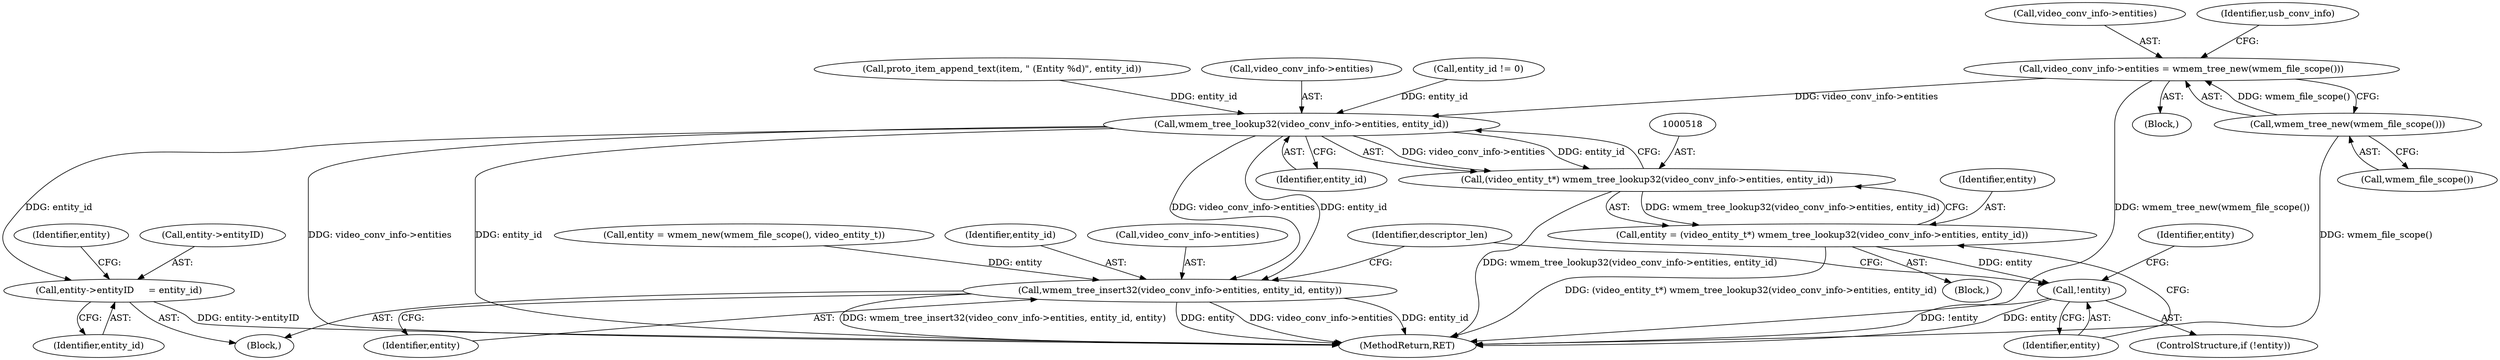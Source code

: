 digraph "0_wireshark_2cb5985bf47bdc8bea78d28483ed224abdd33dc6_2@pointer" {
"1000489" [label="(Call,video_conv_info->entities = wmem_tree_new(wmem_file_scope()))"];
"1000493" [label="(Call,wmem_tree_new(wmem_file_scope()))"];
"1000519" [label="(Call,wmem_tree_lookup32(video_conv_info->entities, entity_id))"];
"1000517" [label="(Call,(video_entity_t*) wmem_tree_lookup32(video_conv_info->entities, entity_id))"];
"1000515" [label="(Call,entity = (video_entity_t*) wmem_tree_lookup32(video_conv_info->entities, entity_id))"];
"1000525" [label="(Call,!entity)"];
"1000533" [label="(Call,entity->entityID     = entity_id)"];
"1000548" [label="(Call,wmem_tree_insert32(video_conv_info->entities, entity_id, entity))"];
"1000493" [label="(Call,wmem_tree_new(wmem_file_scope()))"];
"1000528" [label="(Call,entity = wmem_new(wmem_file_scope(), video_entity_t))"];
"1000556" [label="(MethodReturn,RET)"];
"1000552" [label="(Identifier,entity_id)"];
"1000555" [label="(Identifier,descriptor_len)"];
"1000494" [label="(Call,wmem_file_scope())"];
"1000537" [label="(Identifier,entity_id)"];
"1000533" [label="(Call,entity->entityID     = entity_id)"];
"1000517" [label="(Call,(video_entity_t*) wmem_tree_lookup32(video_conv_info->entities, entity_id))"];
"1000534" [label="(Call,entity->entityID)"];
"1000465" [label="(Block,)"];
"1000519" [label="(Call,wmem_tree_lookup32(video_conv_info->entities, entity_id))"];
"1000490" [label="(Call,video_conv_info->entities)"];
"1000483" [label="(Block,)"];
"1000516" [label="(Identifier,entity)"];
"1000553" [label="(Identifier,entity)"];
"1000529" [label="(Identifier,entity)"];
"1000549" [label="(Call,video_conv_info->entities)"];
"1000540" [label="(Identifier,entity)"];
"1000523" [label="(Identifier,entity_id)"];
"1000525" [label="(Call,!entity)"];
"1000548" [label="(Call,wmem_tree_insert32(video_conv_info->entities, entity_id, entity))"];
"1000452" [label="(Call,entity_id != 0)"];
"1000527" [label="(Block,)"];
"1000455" [label="(Call,proto_item_append_text(item, \" (Entity %d)\", entity_id))"];
"1000497" [label="(Identifier,usb_conv_info)"];
"1000520" [label="(Call,video_conv_info->entities)"];
"1000526" [label="(Identifier,entity)"];
"1000524" [label="(ControlStructure,if (!entity))"];
"1000515" [label="(Call,entity = (video_entity_t*) wmem_tree_lookup32(video_conv_info->entities, entity_id))"];
"1000489" [label="(Call,video_conv_info->entities = wmem_tree_new(wmem_file_scope()))"];
"1000489" -> "1000483"  [label="AST: "];
"1000489" -> "1000493"  [label="CFG: "];
"1000490" -> "1000489"  [label="AST: "];
"1000493" -> "1000489"  [label="AST: "];
"1000497" -> "1000489"  [label="CFG: "];
"1000489" -> "1000556"  [label="DDG: wmem_tree_new(wmem_file_scope())"];
"1000493" -> "1000489"  [label="DDG: wmem_file_scope()"];
"1000489" -> "1000519"  [label="DDG: video_conv_info->entities"];
"1000493" -> "1000494"  [label="CFG: "];
"1000494" -> "1000493"  [label="AST: "];
"1000493" -> "1000556"  [label="DDG: wmem_file_scope()"];
"1000519" -> "1000517"  [label="AST: "];
"1000519" -> "1000523"  [label="CFG: "];
"1000520" -> "1000519"  [label="AST: "];
"1000523" -> "1000519"  [label="AST: "];
"1000517" -> "1000519"  [label="CFG: "];
"1000519" -> "1000556"  [label="DDG: video_conv_info->entities"];
"1000519" -> "1000556"  [label="DDG: entity_id"];
"1000519" -> "1000517"  [label="DDG: video_conv_info->entities"];
"1000519" -> "1000517"  [label="DDG: entity_id"];
"1000452" -> "1000519"  [label="DDG: entity_id"];
"1000455" -> "1000519"  [label="DDG: entity_id"];
"1000519" -> "1000533"  [label="DDG: entity_id"];
"1000519" -> "1000548"  [label="DDG: video_conv_info->entities"];
"1000519" -> "1000548"  [label="DDG: entity_id"];
"1000517" -> "1000515"  [label="AST: "];
"1000518" -> "1000517"  [label="AST: "];
"1000515" -> "1000517"  [label="CFG: "];
"1000517" -> "1000556"  [label="DDG: wmem_tree_lookup32(video_conv_info->entities, entity_id)"];
"1000517" -> "1000515"  [label="DDG: wmem_tree_lookup32(video_conv_info->entities, entity_id)"];
"1000515" -> "1000465"  [label="AST: "];
"1000516" -> "1000515"  [label="AST: "];
"1000526" -> "1000515"  [label="CFG: "];
"1000515" -> "1000556"  [label="DDG: (video_entity_t*) wmem_tree_lookup32(video_conv_info->entities, entity_id)"];
"1000515" -> "1000525"  [label="DDG: entity"];
"1000525" -> "1000524"  [label="AST: "];
"1000525" -> "1000526"  [label="CFG: "];
"1000526" -> "1000525"  [label="AST: "];
"1000529" -> "1000525"  [label="CFG: "];
"1000555" -> "1000525"  [label="CFG: "];
"1000525" -> "1000556"  [label="DDG: !entity"];
"1000525" -> "1000556"  [label="DDG: entity"];
"1000533" -> "1000527"  [label="AST: "];
"1000533" -> "1000537"  [label="CFG: "];
"1000534" -> "1000533"  [label="AST: "];
"1000537" -> "1000533"  [label="AST: "];
"1000540" -> "1000533"  [label="CFG: "];
"1000533" -> "1000556"  [label="DDG: entity->entityID"];
"1000548" -> "1000527"  [label="AST: "];
"1000548" -> "1000553"  [label="CFG: "];
"1000549" -> "1000548"  [label="AST: "];
"1000552" -> "1000548"  [label="AST: "];
"1000553" -> "1000548"  [label="AST: "];
"1000555" -> "1000548"  [label="CFG: "];
"1000548" -> "1000556"  [label="DDG: wmem_tree_insert32(video_conv_info->entities, entity_id, entity)"];
"1000548" -> "1000556"  [label="DDG: entity"];
"1000548" -> "1000556"  [label="DDG: video_conv_info->entities"];
"1000548" -> "1000556"  [label="DDG: entity_id"];
"1000528" -> "1000548"  [label="DDG: entity"];
}
